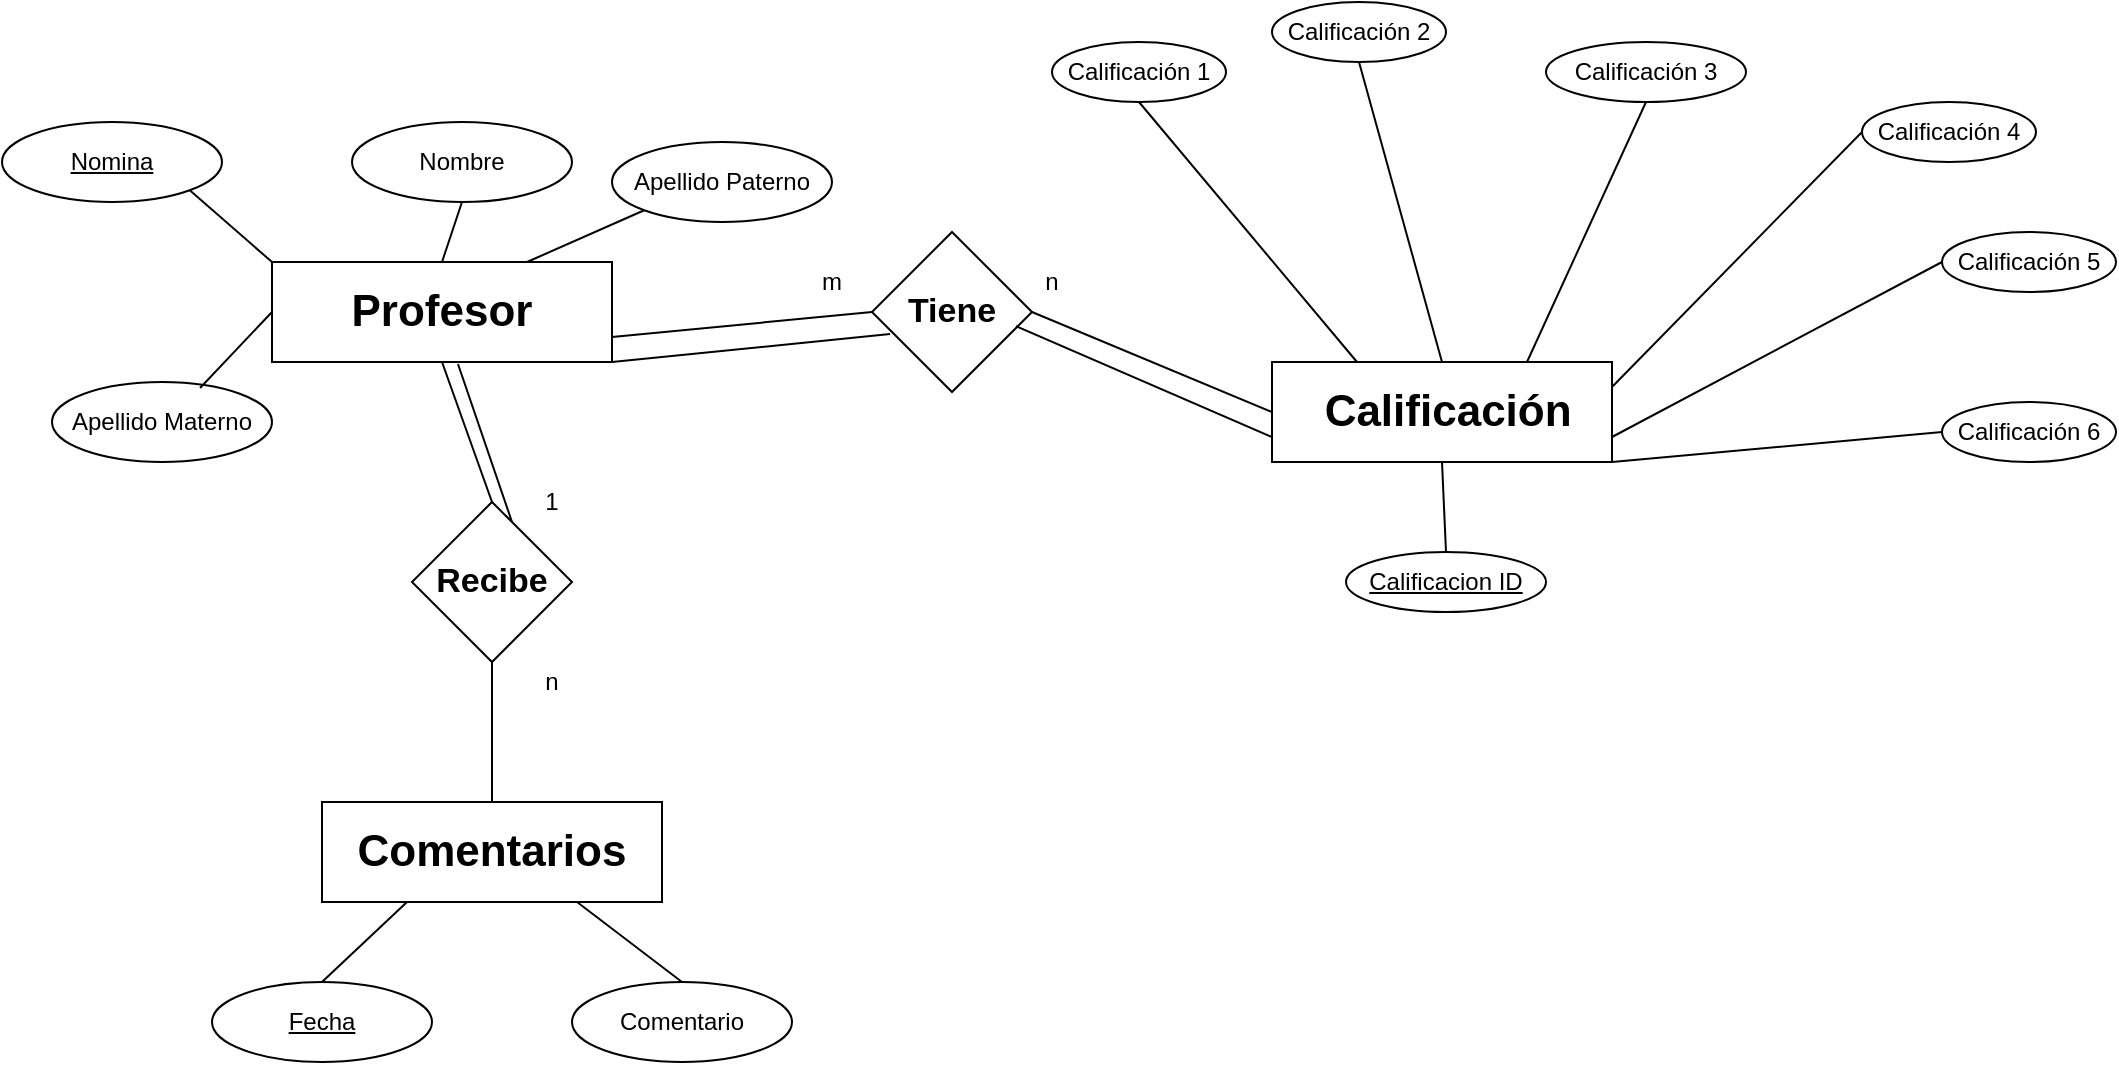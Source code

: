 <mxfile version="13.1.14" type="device"><diagram id="C5RBs43oDa-KdzZeNtuy" name="Page-1"><mxGraphModel dx="1299" dy="687" grid="1" gridSize="10" guides="1" tooltips="1" connect="1" arrows="1" fold="1" page="1" pageScale="1" pageWidth="827" pageHeight="1169" math="0" shadow="0"><root><mxCell id="WIyWlLk6GJQsqaUBKTNV-0"/><mxCell id="WIyWlLk6GJQsqaUBKTNV-1" parent="WIyWlLk6GJQsqaUBKTNV-0"/><mxCell id="uICpGo3wSIckd0wZy_Lq-0" value="&lt;b&gt;&lt;font style=&quot;font-size: 22px&quot;&gt;Profesor&lt;/font&gt;&lt;/b&gt;" style="rounded=0;whiteSpace=wrap;html=1;" parent="WIyWlLk6GJQsqaUBKTNV-1" vertex="1"><mxGeometry x="185" y="230" width="170" height="50" as="geometry"/></mxCell><mxCell id="uICpGo3wSIckd0wZy_Lq-1" value="&lt;u&gt;Nomina&lt;/u&gt;" style="ellipse;whiteSpace=wrap;html=1;" parent="WIyWlLk6GJQsqaUBKTNV-1" vertex="1"><mxGeometry x="50" y="160" width="110" height="40" as="geometry"/></mxCell><mxCell id="uICpGo3wSIckd0wZy_Lq-3" value="Nombre" style="ellipse;whiteSpace=wrap;html=1;" parent="WIyWlLk6GJQsqaUBKTNV-1" vertex="1"><mxGeometry x="225" y="160" width="110" height="40" as="geometry"/></mxCell><mxCell id="uICpGo3wSIckd0wZy_Lq-4" value="Apellido Paterno" style="ellipse;whiteSpace=wrap;html=1;" parent="WIyWlLk6GJQsqaUBKTNV-1" vertex="1"><mxGeometry x="355" y="170" width="110" height="40" as="geometry"/></mxCell><mxCell id="uICpGo3wSIckd0wZy_Lq-5" value="" style="endArrow=none;html=1;exitX=1;exitY=1;exitDx=0;exitDy=0;entryX=0;entryY=0;entryDx=0;entryDy=0;" parent="WIyWlLk6GJQsqaUBKTNV-1" source="uICpGo3wSIckd0wZy_Lq-1" target="uICpGo3wSIckd0wZy_Lq-0" edge="1"><mxGeometry width="50" height="50" relative="1" as="geometry"><mxPoint x="150" y="200" as="sourcePoint"/><mxPoint x="535" y="240" as="targetPoint"/></mxGeometry></mxCell><mxCell id="uICpGo3wSIckd0wZy_Lq-6" value="" style="endArrow=none;html=1;exitX=0.5;exitY=1;exitDx=0;exitDy=0;entryX=0.5;entryY=0;entryDx=0;entryDy=0;" parent="WIyWlLk6GJQsqaUBKTNV-1" source="uICpGo3wSIckd0wZy_Lq-3" target="uICpGo3wSIckd0wZy_Lq-0" edge="1"><mxGeometry width="50" height="50" relative="1" as="geometry"><mxPoint x="330" y="330" as="sourcePoint"/><mxPoint x="365" y="360" as="targetPoint"/></mxGeometry></mxCell><mxCell id="uICpGo3wSIckd0wZy_Lq-7" value="" style="endArrow=none;html=1;exitX=0.75;exitY=0;exitDx=0;exitDy=0;entryX=0;entryY=1;entryDx=0;entryDy=0;" parent="WIyWlLk6GJQsqaUBKTNV-1" source="uICpGo3wSIckd0wZy_Lq-0" target="uICpGo3wSIckd0wZy_Lq-4" edge="1"><mxGeometry width="50" height="50" relative="1" as="geometry"><mxPoint x="170" y="310" as="sourcePoint"/><mxPoint x="205" y="340" as="targetPoint"/></mxGeometry></mxCell><mxCell id="uICpGo3wSIckd0wZy_Lq-9" value="Apellido Materno" style="ellipse;whiteSpace=wrap;html=1;" parent="WIyWlLk6GJQsqaUBKTNV-1" vertex="1"><mxGeometry x="75" y="290" width="110" height="40" as="geometry"/></mxCell><mxCell id="uICpGo3wSIckd0wZy_Lq-10" value="" style="endArrow=none;html=1;exitX=0;exitY=0.5;exitDx=0;exitDy=0;entryX=0.673;entryY=0.075;entryDx=0;entryDy=0;entryPerimeter=0;" parent="WIyWlLk6GJQsqaUBKTNV-1" source="uICpGo3wSIckd0wZy_Lq-0" target="uICpGo3wSIckd0wZy_Lq-9" edge="1"><mxGeometry width="50" height="50" relative="1" as="geometry"><mxPoint x="322.5" y="240" as="sourcePoint"/><mxPoint x="160" y="300" as="targetPoint"/></mxGeometry></mxCell><mxCell id="uICpGo3wSIckd0wZy_Lq-11" value="" style="endArrow=none;html=1;exitX=1;exitY=0.75;exitDx=0;exitDy=0;entryX=0;entryY=0.5;entryDx=0;entryDy=0;" parent="WIyWlLk6GJQsqaUBKTNV-1" source="uICpGo3wSIckd0wZy_Lq-0" target="uICpGo3wSIckd0wZy_Lq-12" edge="1"><mxGeometry width="50" height="50" relative="1" as="geometry"><mxPoint x="355" y="320" as="sourcePoint"/><mxPoint x="465" y="255" as="targetPoint"/></mxGeometry></mxCell><mxCell id="uICpGo3wSIckd0wZy_Lq-12" value="&lt;b&gt;&lt;font style=&quot;font-size: 17px&quot;&gt;Tiene&lt;/font&gt;&lt;/b&gt;" style="rhombus;whiteSpace=wrap;html=1;" parent="WIyWlLk6GJQsqaUBKTNV-1" vertex="1"><mxGeometry x="485" y="215" width="80" height="80" as="geometry"/></mxCell><mxCell id="uICpGo3wSIckd0wZy_Lq-13" value="" style="endArrow=none;html=1;exitX=1;exitY=0.5;exitDx=0;exitDy=0;entryX=0;entryY=0.5;entryDx=0;entryDy=0;" parent="WIyWlLk6GJQsqaUBKTNV-1" source="uICpGo3wSIckd0wZy_Lq-12" target="uICpGo3wSIckd0wZy_Lq-14" edge="1"><mxGeometry width="50" height="50" relative="1" as="geometry"><mxPoint x="625" y="277.5" as="sourcePoint"/><mxPoint x="665" y="255" as="targetPoint"/></mxGeometry></mxCell><mxCell id="uICpGo3wSIckd0wZy_Lq-14" value="&lt;b&gt;&lt;font style=&quot;font-size: 22px&quot;&gt;&amp;nbsp;&lt;/font&gt;&lt;/b&gt;&lt;span style=&quot;font-size: 22px&quot;&gt;&lt;b&gt;Calificación&lt;/b&gt;&lt;/span&gt;" style="rounded=0;whiteSpace=wrap;html=1;" parent="WIyWlLk6GJQsqaUBKTNV-1" vertex="1"><mxGeometry x="685" y="280" width="170" height="50" as="geometry"/></mxCell><mxCell id="uICpGo3wSIckd0wZy_Lq-19" value="&lt;u&gt;Calificacion ID&lt;/u&gt;" style="ellipse;whiteSpace=wrap;html=1;" parent="WIyWlLk6GJQsqaUBKTNV-1" vertex="1"><mxGeometry x="722" y="375" width="100" height="30" as="geometry"/></mxCell><mxCell id="uICpGo3wSIckd0wZy_Lq-37" value="&lt;b&gt;&lt;font style=&quot;font-size: 17px&quot;&gt;Recibe&lt;/font&gt;&lt;/b&gt;" style="rhombus;whiteSpace=wrap;html=1;" parent="WIyWlLk6GJQsqaUBKTNV-1" vertex="1"><mxGeometry x="255" y="350" width="80" height="80" as="geometry"/></mxCell><mxCell id="uICpGo3wSIckd0wZy_Lq-39" value="" style="endArrow=none;html=1;exitX=0.5;exitY=1;exitDx=0;exitDy=0;entryX=0.5;entryY=0;entryDx=0;entryDy=0;" parent="WIyWlLk6GJQsqaUBKTNV-1" source="uICpGo3wSIckd0wZy_Lq-37" target="uICpGo3wSIckd0wZy_Lq-42" edge="1"><mxGeometry width="50" height="50" relative="1" as="geometry"><mxPoint x="335" y="482.5" as="sourcePoint"/><mxPoint x="295" y="490" as="targetPoint"/></mxGeometry></mxCell><mxCell id="uICpGo3wSIckd0wZy_Lq-40" value="" style="endArrow=none;html=1;exitX=0.5;exitY=1;exitDx=0;exitDy=0;entryX=0.5;entryY=0;entryDx=0;entryDy=0;" parent="WIyWlLk6GJQsqaUBKTNV-1" source="uICpGo3wSIckd0wZy_Lq-0" target="uICpGo3wSIckd0wZy_Lq-37" edge="1"><mxGeometry width="50" height="50" relative="1" as="geometry"><mxPoint x="325" y="340" as="sourcePoint"/><mxPoint x="455" y="327.5" as="targetPoint"/></mxGeometry></mxCell><mxCell id="uICpGo3wSIckd0wZy_Lq-42" value="&lt;b&gt;&lt;font style=&quot;font-size: 22px&quot;&gt;Comentarios&lt;/font&gt;&lt;/b&gt;" style="rounded=0;whiteSpace=wrap;html=1;" parent="WIyWlLk6GJQsqaUBKTNV-1" vertex="1"><mxGeometry x="210" y="500" width="170" height="50" as="geometry"/></mxCell><mxCell id="uICpGo3wSIckd0wZy_Lq-45" value="&lt;u&gt;Fecha&lt;/u&gt;" style="ellipse;whiteSpace=wrap;html=1;" parent="WIyWlLk6GJQsqaUBKTNV-1" vertex="1"><mxGeometry x="155" y="590" width="110" height="40" as="geometry"/></mxCell><mxCell id="uICpGo3wSIckd0wZy_Lq-46" value="Comentario" style="ellipse;whiteSpace=wrap;html=1;" parent="WIyWlLk6GJQsqaUBKTNV-1" vertex="1"><mxGeometry x="335" y="590" width="110" height="40" as="geometry"/></mxCell><mxCell id="uICpGo3wSIckd0wZy_Lq-48" value="" style="endArrow=none;html=1;exitX=0.5;exitY=0;exitDx=0;exitDy=0;entryX=0.25;entryY=1;entryDx=0;entryDy=0;" parent="WIyWlLk6GJQsqaUBKTNV-1" source="uICpGo3wSIckd0wZy_Lq-45" target="uICpGo3wSIckd0wZy_Lq-42" edge="1"><mxGeometry width="50" height="50" relative="1" as="geometry"><mxPoint x="485" y="490" as="sourcePoint"/><mxPoint x="535" y="440" as="targetPoint"/></mxGeometry></mxCell><mxCell id="uICpGo3wSIckd0wZy_Lq-49" value="" style="endArrow=none;html=1;exitX=0.5;exitY=0;exitDx=0;exitDy=0;entryX=0.75;entryY=1;entryDx=0;entryDy=0;" parent="WIyWlLk6GJQsqaUBKTNV-1" source="uICpGo3wSIckd0wZy_Lq-46" target="uICpGo3wSIckd0wZy_Lq-42" edge="1"><mxGeometry width="50" height="50" relative="1" as="geometry"><mxPoint x="485" y="490" as="sourcePoint"/><mxPoint x="535" y="440" as="targetPoint"/></mxGeometry></mxCell><mxCell id="uICpGo3wSIckd0wZy_Lq-50" value="1" style="text;html=1;strokeColor=none;fillColor=none;align=center;verticalAlign=middle;whiteSpace=wrap;rounded=0;" parent="WIyWlLk6GJQsqaUBKTNV-1" vertex="1"><mxGeometry x="315" y="340" width="20" height="20" as="geometry"/></mxCell><mxCell id="uICpGo3wSIckd0wZy_Lq-51" value="n" style="text;html=1;strokeColor=none;fillColor=none;align=center;verticalAlign=middle;whiteSpace=wrap;rounded=0;" parent="WIyWlLk6GJQsqaUBKTNV-1" vertex="1"><mxGeometry x="305" y="430" width="40" height="20" as="geometry"/></mxCell><mxCell id="s3WmHRzkcrj40kwkSMwq-0" value="" style="endArrow=none;html=1;exitX=0.5;exitY=1;exitDx=0;exitDy=0;entryX=0.5;entryY=0;entryDx=0;entryDy=0;" parent="WIyWlLk6GJQsqaUBKTNV-1" source="uICpGo3wSIckd0wZy_Lq-14" target="uICpGo3wSIckd0wZy_Lq-19" edge="1"><mxGeometry width="50" height="50" relative="1" as="geometry"><mxPoint x="788" y="230" as="sourcePoint"/><mxPoint x="752" y="170" as="targetPoint"/></mxGeometry></mxCell><mxCell id="s3WmHRzkcrj40kwkSMwq-1" value="m" style="text;html=1;strokeColor=none;fillColor=none;align=center;verticalAlign=middle;whiteSpace=wrap;rounded=0;" parent="WIyWlLk6GJQsqaUBKTNV-1" vertex="1"><mxGeometry x="445" y="230" width="40" height="20" as="geometry"/></mxCell><mxCell id="s3WmHRzkcrj40kwkSMwq-2" value="n" style="text;html=1;strokeColor=none;fillColor=none;align=center;verticalAlign=middle;whiteSpace=wrap;rounded=0;" parent="WIyWlLk6GJQsqaUBKTNV-1" vertex="1"><mxGeometry x="555" y="230" width="40" height="20" as="geometry"/></mxCell><mxCell id="s3WmHRzkcrj40kwkSMwq-3" value="" style="endArrow=none;html=1;exitX=0.9;exitY=0.588;exitDx=0;exitDy=0;entryX=0;entryY=0.75;entryDx=0;entryDy=0;exitPerimeter=0;" parent="WIyWlLk6GJQsqaUBKTNV-1" source="uICpGo3wSIckd0wZy_Lq-12" target="uICpGo3wSIckd0wZy_Lq-14" edge="1"><mxGeometry width="50" height="50" relative="1" as="geometry"><mxPoint x="565" y="265" as="sourcePoint"/><mxPoint x="685" y="265" as="targetPoint"/></mxGeometry></mxCell><mxCell id="s3WmHRzkcrj40kwkSMwq-4" value="Calificación 6" style="ellipse;whiteSpace=wrap;html=1;" parent="WIyWlLk6GJQsqaUBKTNV-1" vertex="1"><mxGeometry x="1020" y="300" width="87" height="30" as="geometry"/></mxCell><mxCell id="s3WmHRzkcrj40kwkSMwq-5" value="Calificación 2" style="ellipse;whiteSpace=wrap;html=1;" parent="WIyWlLk6GJQsqaUBKTNV-1" vertex="1"><mxGeometry x="685" y="100" width="87" height="30" as="geometry"/></mxCell><mxCell id="s3WmHRzkcrj40kwkSMwq-6" value="Calificación 4" style="ellipse;whiteSpace=wrap;html=1;" parent="WIyWlLk6GJQsqaUBKTNV-1" vertex="1"><mxGeometry x="980" y="150" width="87" height="30" as="geometry"/></mxCell><mxCell id="s3WmHRzkcrj40kwkSMwq-7" value="Calificación 5" style="ellipse;whiteSpace=wrap;html=1;" parent="WIyWlLk6GJQsqaUBKTNV-1" vertex="1"><mxGeometry x="1020" y="215" width="87" height="30" as="geometry"/></mxCell><mxCell id="s3WmHRzkcrj40kwkSMwq-8" value="Calificación 3&lt;br&gt;" style="ellipse;whiteSpace=wrap;html=1;" parent="WIyWlLk6GJQsqaUBKTNV-1" vertex="1"><mxGeometry x="822" y="120" width="100" height="30" as="geometry"/></mxCell><mxCell id="s3WmHRzkcrj40kwkSMwq-9" value="Calificación 1" style="ellipse;whiteSpace=wrap;html=1;" parent="WIyWlLk6GJQsqaUBKTNV-1" vertex="1"><mxGeometry x="575" y="120" width="87" height="30" as="geometry"/></mxCell><mxCell id="s3WmHRzkcrj40kwkSMwq-13" value="" style="endArrow=none;html=1;exitX=0.25;exitY=0;exitDx=0;exitDy=0;entryX=0.5;entryY=1;entryDx=0;entryDy=0;" parent="WIyWlLk6GJQsqaUBKTNV-1" source="uICpGo3wSIckd0wZy_Lq-14" target="s3WmHRzkcrj40kwkSMwq-9" edge="1"><mxGeometry width="50" height="50" relative="1" as="geometry"><mxPoint x="747.919" y="204.332" as="sourcePoint"/><mxPoint x="713.5" y="190" as="targetPoint"/></mxGeometry></mxCell><mxCell id="s3WmHRzkcrj40kwkSMwq-14" value="" style="endArrow=none;html=1;exitX=0.5;exitY=0;exitDx=0;exitDy=0;entryX=0.5;entryY=1;entryDx=0;entryDy=0;" parent="WIyWlLk6GJQsqaUBKTNV-1" source="uICpGo3wSIckd0wZy_Lq-14" target="s3WmHRzkcrj40kwkSMwq-5" edge="1"><mxGeometry width="50" height="50" relative="1" as="geometry"><mxPoint x="778.5" y="200" as="sourcePoint"/><mxPoint x="782.75" y="130" as="targetPoint"/></mxGeometry></mxCell><mxCell id="s3WmHRzkcrj40kwkSMwq-15" value="" style="endArrow=none;html=1;exitX=0.75;exitY=0;exitDx=0;exitDy=0;entryX=0.5;entryY=1;entryDx=0;entryDy=0;" parent="WIyWlLk6GJQsqaUBKTNV-1" source="uICpGo3wSIckd0wZy_Lq-14" target="s3WmHRzkcrj40kwkSMwq-8" edge="1"><mxGeometry width="50" height="50" relative="1" as="geometry"><mxPoint x="809.081" y="204.332" as="sourcePoint"/><mxPoint x="813.5" y="130" as="targetPoint"/></mxGeometry></mxCell><mxCell id="s3WmHRzkcrj40kwkSMwq-16" value="" style="endArrow=none;html=1;exitX=1;exitY=1;exitDx=0;exitDy=0;entryX=0;entryY=0.5;entryDx=0;entryDy=0;" parent="WIyWlLk6GJQsqaUBKTNV-1" source="uICpGo3wSIckd0wZy_Lq-14" target="s3WmHRzkcrj40kwkSMwq-4" edge="1"><mxGeometry width="50" height="50" relative="1" as="geometry"><mxPoint x="809.081" y="225.668" as="sourcePoint"/><mxPoint x="903.5" y="245" as="targetPoint"/></mxGeometry></mxCell><mxCell id="s3WmHRzkcrj40kwkSMwq-17" value="" style="endArrow=none;html=1;exitX=1;exitY=0.75;exitDx=0;exitDy=0;entryX=0;entryY=0.5;entryDx=0;entryDy=0;" parent="WIyWlLk6GJQsqaUBKTNV-1" source="uICpGo3wSIckd0wZy_Lq-14" target="s3WmHRzkcrj40kwkSMwq-7" edge="1"><mxGeometry width="50" height="50" relative="1" as="geometry"><mxPoint x="822" y="215" as="sourcePoint"/><mxPoint x="880.5" y="210" as="targetPoint"/></mxGeometry></mxCell><mxCell id="s3WmHRzkcrj40kwkSMwq-18" value="" style="endArrow=none;html=1;exitX=1;exitY=0.25;exitDx=0;exitDy=0;entryX=0;entryY=0.5;entryDx=0;entryDy=0;" parent="WIyWlLk6GJQsqaUBKTNV-1" source="uICpGo3wSIckd0wZy_Lq-14" target="s3WmHRzkcrj40kwkSMwq-6" edge="1"><mxGeometry width="50" height="50" relative="1" as="geometry"><mxPoint x="822" y="215" as="sourcePoint"/><mxPoint x="865" y="215" as="targetPoint"/></mxGeometry></mxCell><mxCell id="s3WmHRzkcrj40kwkSMwq-19" value="" style="endArrow=none;html=1;exitX=0.547;exitY=1.02;exitDx=0;exitDy=0;entryX=0.5;entryY=0;entryDx=0;entryDy=0;exitPerimeter=0;" parent="WIyWlLk6GJQsqaUBKTNV-1" source="uICpGo3wSIckd0wZy_Lq-0" edge="1"><mxGeometry width="50" height="50" relative="1" as="geometry"><mxPoint x="280" y="290" as="sourcePoint"/><mxPoint x="305" y="360" as="targetPoint"/></mxGeometry></mxCell><mxCell id="s3WmHRzkcrj40kwkSMwq-20" value="" style="endArrow=none;html=1;exitX=1;exitY=0.75;exitDx=0;exitDy=0;entryX=0.113;entryY=0.638;entryDx=0;entryDy=0;entryPerimeter=0;" parent="WIyWlLk6GJQsqaUBKTNV-1" target="uICpGo3wSIckd0wZy_Lq-12" edge="1"><mxGeometry width="50" height="50" relative="1" as="geometry"><mxPoint x="355" y="280" as="sourcePoint"/><mxPoint x="485" y="267.5" as="targetPoint"/></mxGeometry></mxCell></root></mxGraphModel></diagram></mxfile>